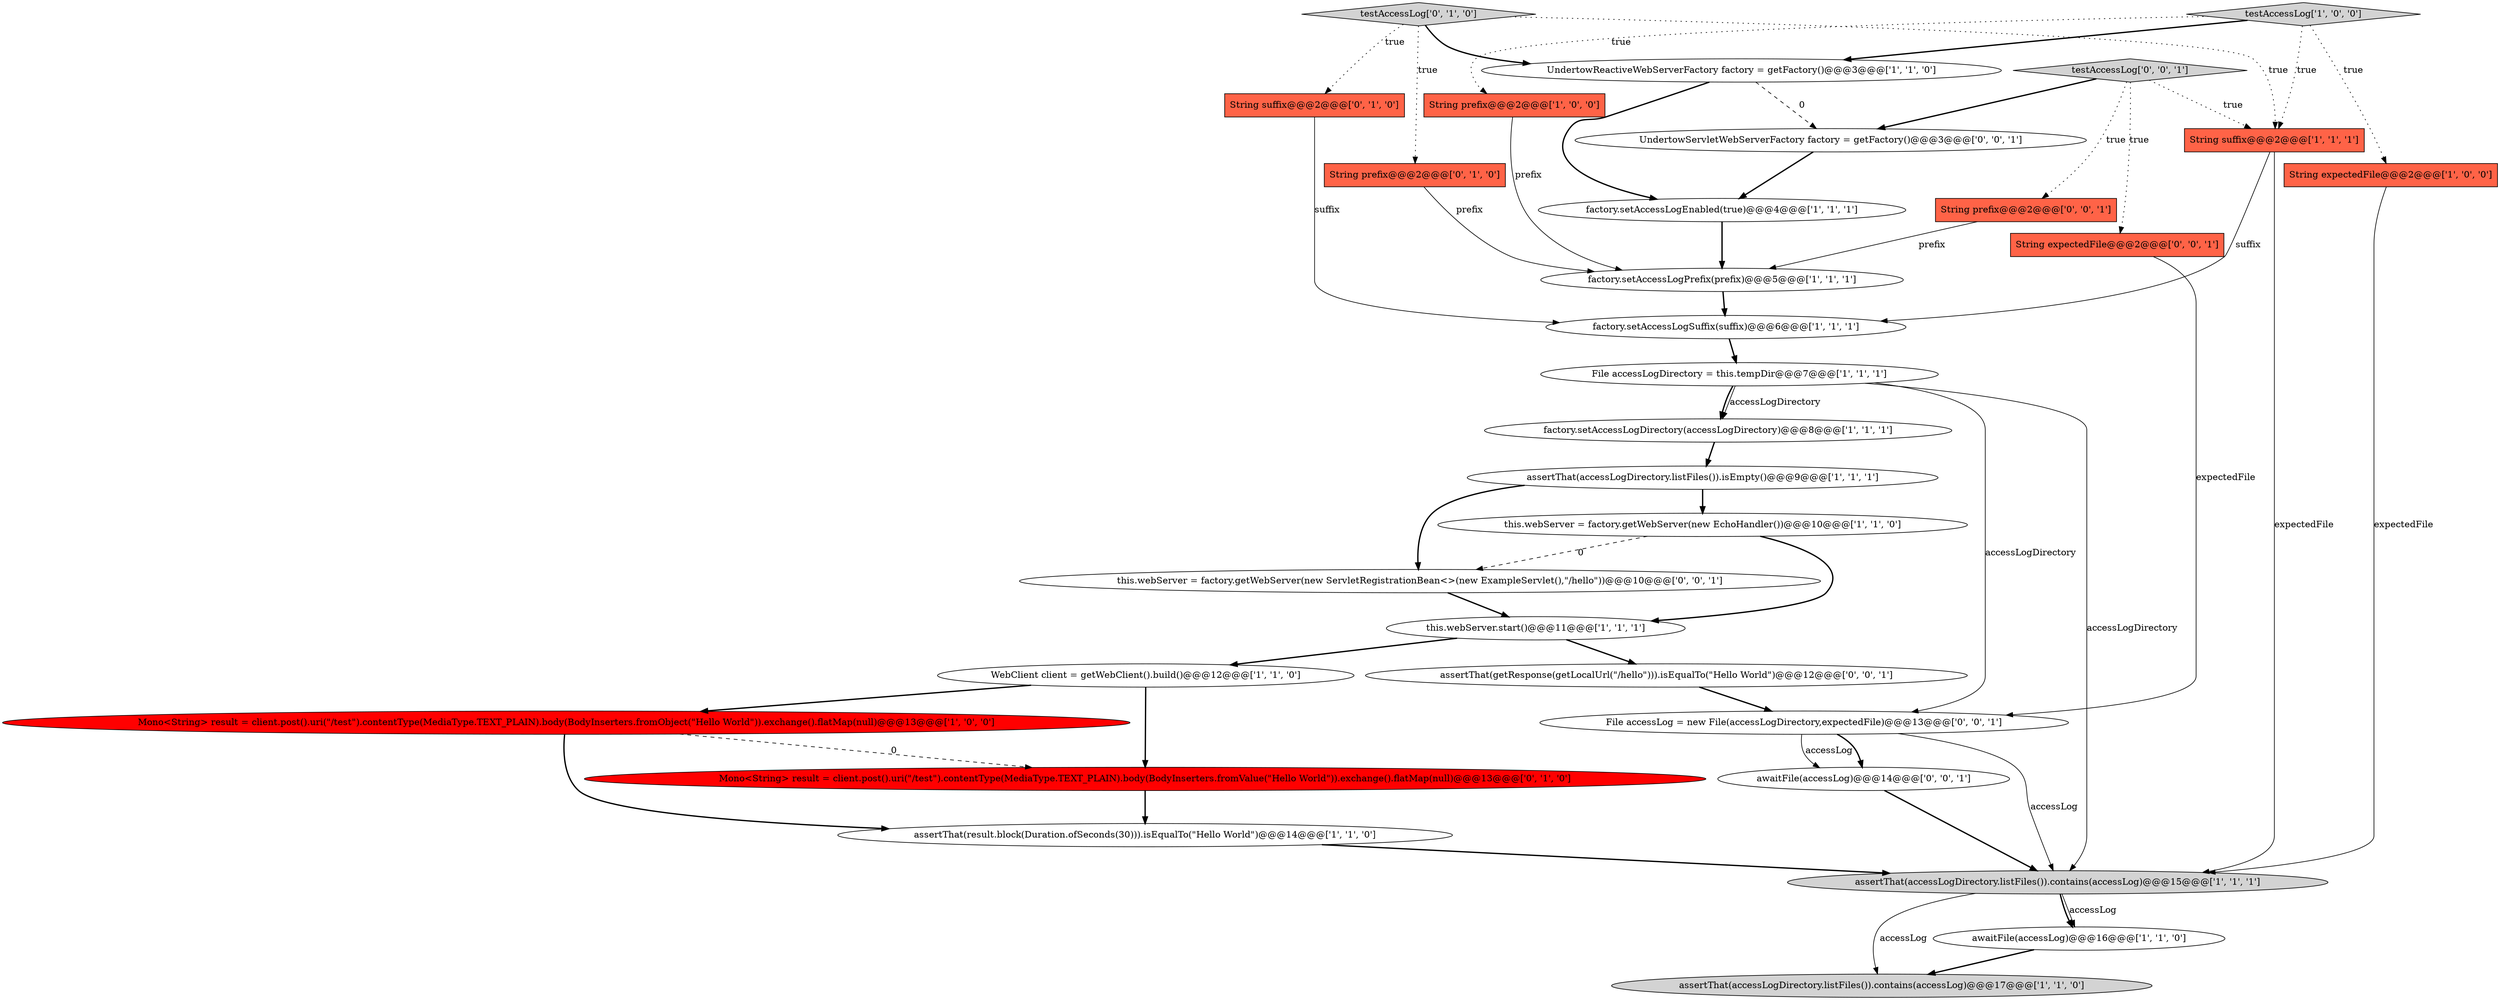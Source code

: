 digraph {
7 [style = filled, label = "String suffix@@@2@@@['1', '1', '1']", fillcolor = tomato, shape = box image = "AAA0AAABBB1BBB"];
4 [style = filled, label = "assertThat(accessLogDirectory.listFiles()).contains(accessLog)@@@15@@@['1', '1', '1']", fillcolor = lightgray, shape = ellipse image = "AAA0AAABBB1BBB"];
9 [style = filled, label = "awaitFile(accessLog)@@@16@@@['1', '1', '0']", fillcolor = white, shape = ellipse image = "AAA0AAABBB1BBB"];
0 [style = filled, label = "testAccessLog['1', '0', '0']", fillcolor = lightgray, shape = diamond image = "AAA0AAABBB1BBB"];
3 [style = filled, label = "factory.setAccessLogPrefix(prefix)@@@5@@@['1', '1', '1']", fillcolor = white, shape = ellipse image = "AAA0AAABBB1BBB"];
8 [style = filled, label = "WebClient client = getWebClient().build()@@@12@@@['1', '1', '0']", fillcolor = white, shape = ellipse image = "AAA0AAABBB1BBB"];
6 [style = filled, label = "this.webServer.start()@@@11@@@['1', '1', '1']", fillcolor = white, shape = ellipse image = "AAA0AAABBB1BBB"];
24 [style = filled, label = "this.webServer = factory.getWebServer(new ServletRegistrationBean<>(new ExampleServlet(),\"/hello\"))@@@10@@@['0', '0', '1']", fillcolor = white, shape = ellipse image = "AAA0AAABBB3BBB"];
11 [style = filled, label = "assertThat(result.block(Duration.ofSeconds(30))).isEqualTo(\"Hello World\")@@@14@@@['1', '1', '0']", fillcolor = white, shape = ellipse image = "AAA0AAABBB1BBB"];
19 [style = filled, label = "Mono<String> result = client.post().uri(\"/test\").contentType(MediaType.TEXT_PLAIN).body(BodyInserters.fromValue(\"Hello World\")).exchange().flatMap(null)@@@13@@@['0', '1', '0']", fillcolor = red, shape = ellipse image = "AAA1AAABBB2BBB"];
18 [style = filled, label = "assertThat(accessLogDirectory.listFiles()).contains(accessLog)@@@17@@@['1', '1', '0']", fillcolor = lightgray, shape = ellipse image = "AAA0AAABBB1BBB"];
1 [style = filled, label = "this.webServer = factory.getWebServer(new EchoHandler())@@@10@@@['1', '1', '0']", fillcolor = white, shape = ellipse image = "AAA0AAABBB1BBB"];
23 [style = filled, label = "awaitFile(accessLog)@@@14@@@['0', '0', '1']", fillcolor = white, shape = ellipse image = "AAA0AAABBB3BBB"];
30 [style = filled, label = "File accessLog = new File(accessLogDirectory,expectedFile)@@@13@@@['0', '0', '1']", fillcolor = white, shape = ellipse image = "AAA0AAABBB3BBB"];
2 [style = filled, label = "String expectedFile@@@2@@@['1', '0', '0']", fillcolor = tomato, shape = box image = "AAA0AAABBB1BBB"];
15 [style = filled, label = "UndertowReactiveWebServerFactory factory = getFactory()@@@3@@@['1', '1', '0']", fillcolor = white, shape = ellipse image = "AAA0AAABBB1BBB"];
16 [style = filled, label = "factory.setAccessLogEnabled(true)@@@4@@@['1', '1', '1']", fillcolor = white, shape = ellipse image = "AAA0AAABBB1BBB"];
20 [style = filled, label = "String suffix@@@2@@@['0', '1', '0']", fillcolor = tomato, shape = box image = "AAA0AAABBB2BBB"];
5 [style = filled, label = "String prefix@@@2@@@['1', '0', '0']", fillcolor = tomato, shape = box image = "AAA0AAABBB1BBB"];
14 [style = filled, label = "factory.setAccessLogSuffix(suffix)@@@6@@@['1', '1', '1']", fillcolor = white, shape = ellipse image = "AAA0AAABBB1BBB"];
26 [style = filled, label = "String expectedFile@@@2@@@['0', '0', '1']", fillcolor = tomato, shape = box image = "AAA0AAABBB3BBB"];
13 [style = filled, label = "Mono<String> result = client.post().uri(\"/test\").contentType(MediaType.TEXT_PLAIN).body(BodyInserters.fromObject(\"Hello World\")).exchange().flatMap(null)@@@13@@@['1', '0', '0']", fillcolor = red, shape = ellipse image = "AAA1AAABBB1BBB"];
12 [style = filled, label = "assertThat(accessLogDirectory.listFiles()).isEmpty()@@@9@@@['1', '1', '1']", fillcolor = white, shape = ellipse image = "AAA0AAABBB1BBB"];
28 [style = filled, label = "assertThat(getResponse(getLocalUrl(\"/hello\"))).isEqualTo(\"Hello World\")@@@12@@@['0', '0', '1']", fillcolor = white, shape = ellipse image = "AAA0AAABBB3BBB"];
21 [style = filled, label = "String prefix@@@2@@@['0', '1', '0']", fillcolor = tomato, shape = box image = "AAA0AAABBB2BBB"];
17 [style = filled, label = "File accessLogDirectory = this.tempDir@@@7@@@['1', '1', '1']", fillcolor = white, shape = ellipse image = "AAA0AAABBB1BBB"];
27 [style = filled, label = "String prefix@@@2@@@['0', '0', '1']", fillcolor = tomato, shape = box image = "AAA0AAABBB3BBB"];
29 [style = filled, label = "UndertowServletWebServerFactory factory = getFactory()@@@3@@@['0', '0', '1']", fillcolor = white, shape = ellipse image = "AAA0AAABBB3BBB"];
10 [style = filled, label = "factory.setAccessLogDirectory(accessLogDirectory)@@@8@@@['1', '1', '1']", fillcolor = white, shape = ellipse image = "AAA0AAABBB1BBB"];
22 [style = filled, label = "testAccessLog['0', '1', '0']", fillcolor = lightgray, shape = diamond image = "AAA0AAABBB2BBB"];
25 [style = filled, label = "testAccessLog['0', '0', '1']", fillcolor = lightgray, shape = diamond image = "AAA0AAABBB3BBB"];
22->21 [style = dotted, label="true"];
16->3 [style = bold, label=""];
17->10 [style = bold, label=""];
4->9 [style = bold, label=""];
22->15 [style = bold, label=""];
17->4 [style = solid, label="accessLogDirectory"];
30->23 [style = solid, label="accessLog"];
0->5 [style = dotted, label="true"];
28->30 [style = bold, label=""];
7->4 [style = solid, label="expectedFile"];
26->30 [style = solid, label="expectedFile"];
8->19 [style = bold, label=""];
2->4 [style = solid, label="expectedFile"];
3->14 [style = bold, label=""];
11->4 [style = bold, label=""];
30->23 [style = bold, label=""];
22->7 [style = dotted, label="true"];
23->4 [style = bold, label=""];
17->30 [style = solid, label="accessLogDirectory"];
14->17 [style = bold, label=""];
19->11 [style = bold, label=""];
15->29 [style = dashed, label="0"];
12->24 [style = bold, label=""];
25->29 [style = bold, label=""];
13->19 [style = dashed, label="0"];
15->16 [style = bold, label=""];
12->1 [style = bold, label=""];
13->11 [style = bold, label=""];
30->4 [style = solid, label="accessLog"];
0->15 [style = bold, label=""];
25->7 [style = dotted, label="true"];
1->6 [style = bold, label=""];
9->18 [style = bold, label=""];
4->18 [style = solid, label="accessLog"];
22->20 [style = dotted, label="true"];
10->12 [style = bold, label=""];
1->24 [style = dashed, label="0"];
6->8 [style = bold, label=""];
5->3 [style = solid, label="prefix"];
0->7 [style = dotted, label="true"];
0->2 [style = dotted, label="true"];
25->27 [style = dotted, label="true"];
7->14 [style = solid, label="suffix"];
24->6 [style = bold, label=""];
29->16 [style = bold, label=""];
25->26 [style = dotted, label="true"];
17->10 [style = solid, label="accessLogDirectory"];
4->9 [style = solid, label="accessLog"];
8->13 [style = bold, label=""];
27->3 [style = solid, label="prefix"];
6->28 [style = bold, label=""];
20->14 [style = solid, label="suffix"];
21->3 [style = solid, label="prefix"];
}
